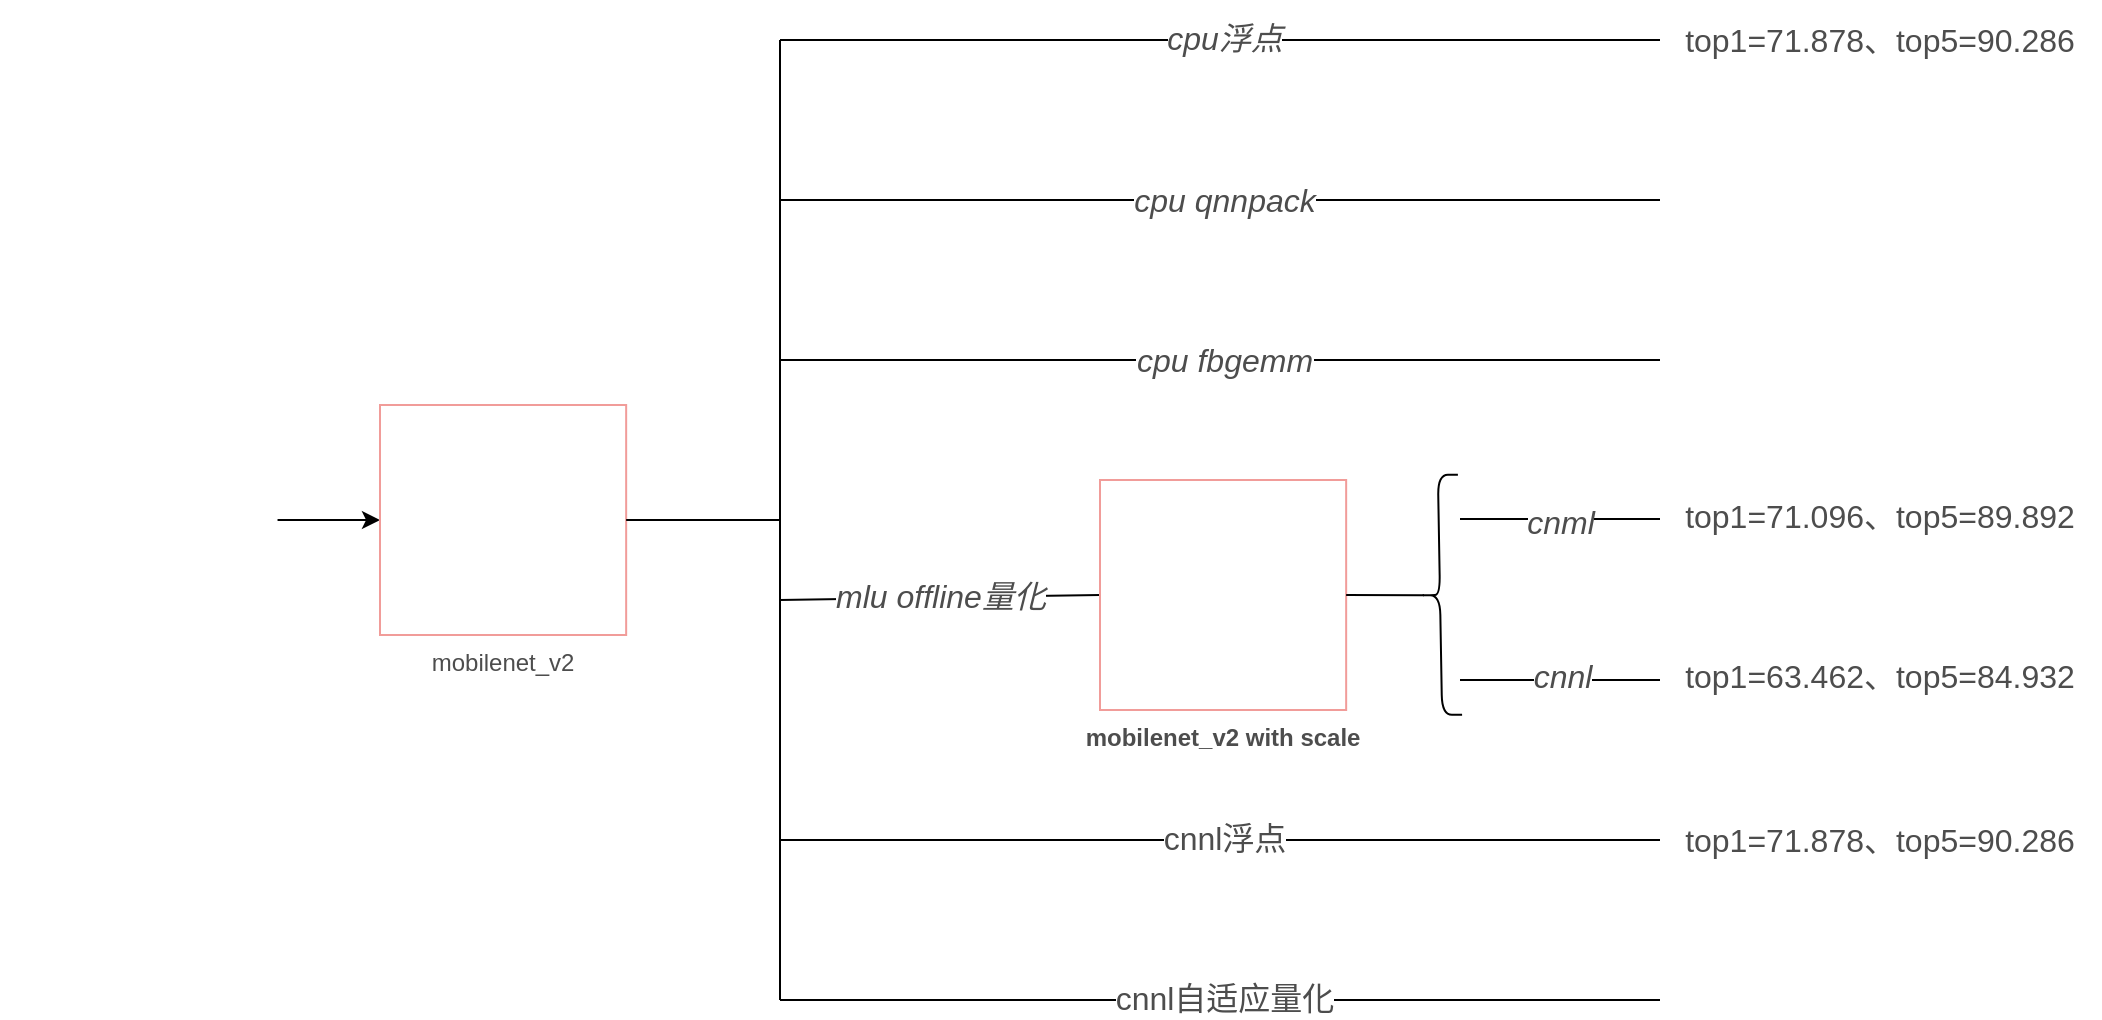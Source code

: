 <mxfile version="15.9.1" type="github">
  <diagram id="Zg7ktQxFH2tfBIdX8OJX" name="Page-1">
    <mxGraphModel dx="1350" dy="773" grid="1" gridSize="10" guides="1" tooltips="1" connect="1" arrows="1" fold="1" page="1" pageScale="1" pageWidth="827" pageHeight="1169" math="0" shadow="0">
      <root>
        <mxCell id="0" />
        <mxCell id="1" parent="0" />
        <mxCell id="N1ahAjAl8G-8Hh2oC9Ne-5" value="" style="edgeStyle=orthogonalEdgeStyle;rounded=0;orthogonalLoop=1;jettySize=auto;html=1;fontColor=#4D4D4D;" edge="1" parent="1" source="N1ahAjAl8G-8Hh2oC9Ne-3" target="N1ahAjAl8G-8Hh2oC9Ne-4">
          <mxGeometry relative="1" as="geometry" />
        </mxCell>
        <mxCell id="N1ahAjAl8G-8Hh2oC9Ne-3" value="" style="shape=image;imageAspect=0;aspect=fixed;verticalLabelPosition=bottom;verticalAlign=top;image=https://camo.githubusercontent.com/40cec02610e68dfbc74d01b8caa7ce5e097d8ae3404e59579d9306a4077fa3aa/68747470733a2f2f746f7263682e6d6c76657273652e6f72672f6373732f696d616765732f6865782f746f726368766973696f6e2e706e67;fontColor=#4D4D4D;" vertex="1" parent="1">
          <mxGeometry x="10" y="240" width="138.77" height="160" as="geometry" />
        </mxCell>
        <mxCell id="N1ahAjAl8G-8Hh2oC9Ne-4" value="mobilenet_v2" style="shape=image;imageAspect=0;aspect=fixed;verticalLabelPosition=bottom;verticalAlign=top;image=https://raw.githubusercontent.com/nnUyi/MobileNet_V2/master/figure/bottleneck_residual_block.png;imageBorder=#F19C99;fontColor=#4D4D4D;" vertex="1" parent="1">
          <mxGeometry x="200" y="262.5" width="123.08" height="115" as="geometry" />
        </mxCell>
        <mxCell id="N1ahAjAl8G-8Hh2oC9Ne-10" value="" style="endArrow=none;html=1;rounded=0;exitX=1;exitY=0.5;exitDx=0;exitDy=0;fontColor=#4D4D4D;" edge="1" parent="1" source="N1ahAjAl8G-8Hh2oC9Ne-4">
          <mxGeometry width="50" height="50" relative="1" as="geometry">
            <mxPoint x="580" y="310" as="sourcePoint" />
            <mxPoint x="400" y="320" as="targetPoint" />
          </mxGeometry>
        </mxCell>
        <mxCell id="N1ahAjAl8G-8Hh2oC9Ne-11" value="" style="endArrow=none;html=1;rounded=0;fontColor=#4D4D4D;" edge="1" parent="1">
          <mxGeometry width="50" height="50" relative="1" as="geometry">
            <mxPoint x="400" y="560" as="sourcePoint" />
            <mxPoint x="400" y="80" as="targetPoint" />
          </mxGeometry>
        </mxCell>
        <mxCell id="N1ahAjAl8G-8Hh2oC9Ne-12" value="" style="endArrow=none;html=1;rounded=0;fontColor=#4D4D4D;" edge="1" parent="1">
          <mxGeometry width="50" height="50" relative="1" as="geometry">
            <mxPoint x="400" y="80" as="sourcePoint" />
            <mxPoint x="840" y="80" as="targetPoint" />
          </mxGeometry>
        </mxCell>
        <mxCell id="N1ahAjAl8G-8Hh2oC9Ne-14" value="&lt;font size=&quot;1&quot;&gt;&lt;i style=&quot;font-size: 16px&quot;&gt;cpu浮点&lt;/i&gt;&lt;/font&gt;" style="edgeLabel;html=1;align=center;verticalAlign=middle;resizable=0;points=[];fontColor=#4D4D4D;" vertex="1" connectable="0" parent="N1ahAjAl8G-8Hh2oC9Ne-12">
          <mxGeometry x="0.3" y="1" relative="1" as="geometry">
            <mxPoint x="-64" as="offset" />
          </mxGeometry>
        </mxCell>
        <mxCell id="N1ahAjAl8G-8Hh2oC9Ne-13" value="" style="endArrow=none;html=1;rounded=0;fontColor=#4D4D4D;" edge="1" parent="1">
          <mxGeometry width="50" height="50" relative="1" as="geometry">
            <mxPoint x="400" y="160" as="sourcePoint" />
            <mxPoint x="840" y="160" as="targetPoint" />
          </mxGeometry>
        </mxCell>
        <mxCell id="N1ahAjAl8G-8Hh2oC9Ne-15" value="&lt;font size=&quot;1&quot;&gt;&lt;i style=&quot;font-size: 16px&quot;&gt;cpu qnnpack&lt;/i&gt;&lt;/font&gt;" style="edgeLabel;html=1;align=center;verticalAlign=middle;resizable=0;points=[];fontColor=#4D4D4D;" vertex="1" connectable="0" parent="N1ahAjAl8G-8Hh2oC9Ne-13">
          <mxGeometry x="0.283" relative="1" as="geometry">
            <mxPoint x="-61" as="offset" />
          </mxGeometry>
        </mxCell>
        <mxCell id="N1ahAjAl8G-8Hh2oC9Ne-16" value="" style="endArrow=none;html=1;rounded=0;fontColor=#4D4D4D;" edge="1" parent="1">
          <mxGeometry width="50" height="50" relative="1" as="geometry">
            <mxPoint x="400" y="240" as="sourcePoint" />
            <mxPoint x="840" y="240" as="targetPoint" />
          </mxGeometry>
        </mxCell>
        <mxCell id="N1ahAjAl8G-8Hh2oC9Ne-17" value="&lt;font style=&quot;font-size: 16px&quot;&gt;&lt;i&gt;cpu fbgemm&lt;/i&gt;&lt;/font&gt;" style="edgeLabel;html=1;align=center;verticalAlign=middle;resizable=0;points=[];fontColor=#4D4D4D;" vertex="1" connectable="0" parent="N1ahAjAl8G-8Hh2oC9Ne-16">
          <mxGeometry x="0.283" relative="1" as="geometry">
            <mxPoint x="-61" as="offset" />
          </mxGeometry>
        </mxCell>
        <mxCell id="N1ahAjAl8G-8Hh2oC9Ne-19" value="" style="endArrow=none;html=1;rounded=0;entryX=0;entryY=0.5;entryDx=0;entryDy=0;fontColor=#4D4D4D;" edge="1" parent="1" target="N1ahAjAl8G-8Hh2oC9Ne-25">
          <mxGeometry width="50" height="50" relative="1" as="geometry">
            <mxPoint x="400" y="360" as="sourcePoint" />
            <mxPoint x="520" y="360" as="targetPoint" />
          </mxGeometry>
        </mxCell>
        <mxCell id="N1ahAjAl8G-8Hh2oC9Ne-20" value="&lt;font style=&quot;font-size: 16px&quot;&gt;&lt;i&gt;mlu offline量化&lt;/i&gt;&lt;/font&gt;" style="edgeLabel;html=1;align=center;verticalAlign=middle;resizable=0;points=[];fontColor=#4D4D4D;" vertex="1" connectable="0" parent="N1ahAjAl8G-8Hh2oC9Ne-19">
          <mxGeometry x="0.283" relative="1" as="geometry">
            <mxPoint x="-23" y="-1" as="offset" />
          </mxGeometry>
        </mxCell>
        <mxCell id="N1ahAjAl8G-8Hh2oC9Ne-21" value="" style="endArrow=none;html=1;rounded=0;fontColor=#4D4D4D;" edge="1" parent="1">
          <mxGeometry width="50" height="50" relative="1" as="geometry">
            <mxPoint x="400" y="480" as="sourcePoint" />
            <mxPoint x="840" y="480" as="targetPoint" />
          </mxGeometry>
        </mxCell>
        <mxCell id="N1ahAjAl8G-8Hh2oC9Ne-22" value="&lt;font style=&quot;font-size: 16px&quot;&gt;cnnl浮点&lt;/font&gt;" style="edgeLabel;html=1;align=center;verticalAlign=middle;resizable=0;points=[];fontColor=#4D4D4D;" vertex="1" connectable="0" parent="N1ahAjAl8G-8Hh2oC9Ne-21">
          <mxGeometry x="0.3" y="1" relative="1" as="geometry">
            <mxPoint x="-64" as="offset" />
          </mxGeometry>
        </mxCell>
        <mxCell id="N1ahAjAl8G-8Hh2oC9Ne-23" value="" style="endArrow=none;html=1;rounded=0;fontColor=#4D4D4D;" edge="1" parent="1">
          <mxGeometry width="50" height="50" relative="1" as="geometry">
            <mxPoint x="400" y="560" as="sourcePoint" />
            <mxPoint x="840" y="560" as="targetPoint" />
          </mxGeometry>
        </mxCell>
        <mxCell id="N1ahAjAl8G-8Hh2oC9Ne-24" value="&lt;font style=&quot;font-size: 16px&quot;&gt;cnnl自适应量化&lt;/font&gt;" style="edgeLabel;html=1;align=center;verticalAlign=middle;resizable=0;points=[];fontColor=#4D4D4D;" vertex="1" connectable="0" parent="N1ahAjAl8G-8Hh2oC9Ne-23">
          <mxGeometry x="0.3" y="1" relative="1" as="geometry">
            <mxPoint x="-64" as="offset" />
          </mxGeometry>
        </mxCell>
        <mxCell id="N1ahAjAl8G-8Hh2oC9Ne-25" value="mobilenet_v2 with scale" style="shape=image;imageAspect=0;aspect=fixed;verticalLabelPosition=bottom;verticalAlign=top;image=https://raw.githubusercontent.com/nnUyi/MobileNet_V2/master/figure/bottleneck_residual_block.png;imageBorder=#F19C99;fontStyle=1;fontColor=#4D4D4D;" vertex="1" parent="1">
          <mxGeometry x="560" y="300" width="123.08" height="115" as="geometry" />
        </mxCell>
        <mxCell id="N1ahAjAl8G-8Hh2oC9Ne-26" value="" style="shape=curlyBracket;whiteSpace=wrap;html=1;rounded=1;flipH=1;fontColor=#4D4D4D;rotation=-181;" vertex="1" parent="1">
          <mxGeometry x="720" y="297.5" width="20" height="120" as="geometry" />
        </mxCell>
        <mxCell id="N1ahAjAl8G-8Hh2oC9Ne-29" value="" style="endArrow=none;html=1;rounded=0;fontColor=#4D4D4D;exitX=1;exitY=0.5;exitDx=0;exitDy=0;entryX=0.1;entryY=0.5;entryDx=0;entryDy=0;entryPerimeter=0;" edge="1" parent="1" source="N1ahAjAl8G-8Hh2oC9Ne-25" target="N1ahAjAl8G-8Hh2oC9Ne-26">
          <mxGeometry width="50" height="50" relative="1" as="geometry">
            <mxPoint x="740" y="550" as="sourcePoint" />
            <mxPoint x="790" y="500" as="targetPoint" />
          </mxGeometry>
        </mxCell>
        <mxCell id="N1ahAjAl8G-8Hh2oC9Ne-34" value="" style="endArrow=none;html=1;rounded=0;fontColor=#4D4D4D;" edge="1" parent="1">
          <mxGeometry width="50" height="50" relative="1" as="geometry">
            <mxPoint x="740" y="319.5" as="sourcePoint" />
            <mxPoint x="840" y="319.5" as="targetPoint" />
          </mxGeometry>
        </mxCell>
        <mxCell id="N1ahAjAl8G-8Hh2oC9Ne-36" value="&lt;font style=&quot;font-size: 16px&quot;&gt;&lt;i&gt;cnml&lt;/i&gt;&lt;/font&gt;" style="edgeLabel;html=1;align=center;verticalAlign=middle;resizable=0;points=[];fontColor=#4D4D4D;" vertex="1" connectable="0" parent="N1ahAjAl8G-8Hh2oC9Ne-34">
          <mxGeometry x="0.333" y="-1" relative="1" as="geometry">
            <mxPoint x="-17" as="offset" />
          </mxGeometry>
        </mxCell>
        <mxCell id="N1ahAjAl8G-8Hh2oC9Ne-35" value="" style="endArrow=none;html=1;rounded=0;fontColor=#4D4D4D;" edge="1" parent="1">
          <mxGeometry width="50" height="50" relative="1" as="geometry">
            <mxPoint x="740" y="400" as="sourcePoint" />
            <mxPoint x="840" y="400" as="targetPoint" />
          </mxGeometry>
        </mxCell>
        <mxCell id="N1ahAjAl8G-8Hh2oC9Ne-37" value="&lt;i&gt;&lt;font style=&quot;font-size: 16px&quot;&gt;cnnl&lt;/font&gt;&lt;/i&gt;" style="edgeLabel;html=1;align=center;verticalAlign=middle;resizable=0;points=[];fontColor=#4D4D4D;" vertex="1" connectable="0" parent="N1ahAjAl8G-8Hh2oC9Ne-35">
          <mxGeometry x="0.405" y="2" relative="1" as="geometry">
            <mxPoint x="-20" as="offset" />
          </mxGeometry>
        </mxCell>
        <mxCell id="N1ahAjAl8G-8Hh2oC9Ne-38" value="top1=71.096、top5=89.892" style="text;html=1;strokeColor=none;fillColor=none;align=center;verticalAlign=middle;whiteSpace=wrap;rounded=0;fontSize=16;fontColor=#4D4D4D;" vertex="1" parent="1">
          <mxGeometry x="840" y="297.5" width="220" height="40" as="geometry" />
        </mxCell>
        <mxCell id="N1ahAjAl8G-8Hh2oC9Ne-39" value="top1=63.462、top5=84.932" style="text;html=1;strokeColor=none;fillColor=none;align=center;verticalAlign=middle;whiteSpace=wrap;rounded=0;fontSize=16;fontColor=#4D4D4D;" vertex="1" parent="1">
          <mxGeometry x="840" y="377.5" width="220" height="40" as="geometry" />
        </mxCell>
        <mxCell id="N1ahAjAl8G-8Hh2oC9Ne-40" value="top1=71.878、top5=90.286" style="text;html=1;strokeColor=none;fillColor=none;align=center;verticalAlign=middle;whiteSpace=wrap;rounded=0;fontSize=16;fontColor=#4D4D4D;" vertex="1" parent="1">
          <mxGeometry x="840" y="60" width="220" height="40" as="geometry" />
        </mxCell>
        <mxCell id="N1ahAjAl8G-8Hh2oC9Ne-41" value="top1=71.878、top5=90.286" style="text;html=1;strokeColor=none;fillColor=none;align=center;verticalAlign=middle;whiteSpace=wrap;rounded=0;fontSize=16;fontColor=#4D4D4D;" vertex="1" parent="1">
          <mxGeometry x="840" y="460" width="220" height="40" as="geometry" />
        </mxCell>
      </root>
    </mxGraphModel>
  </diagram>
</mxfile>
